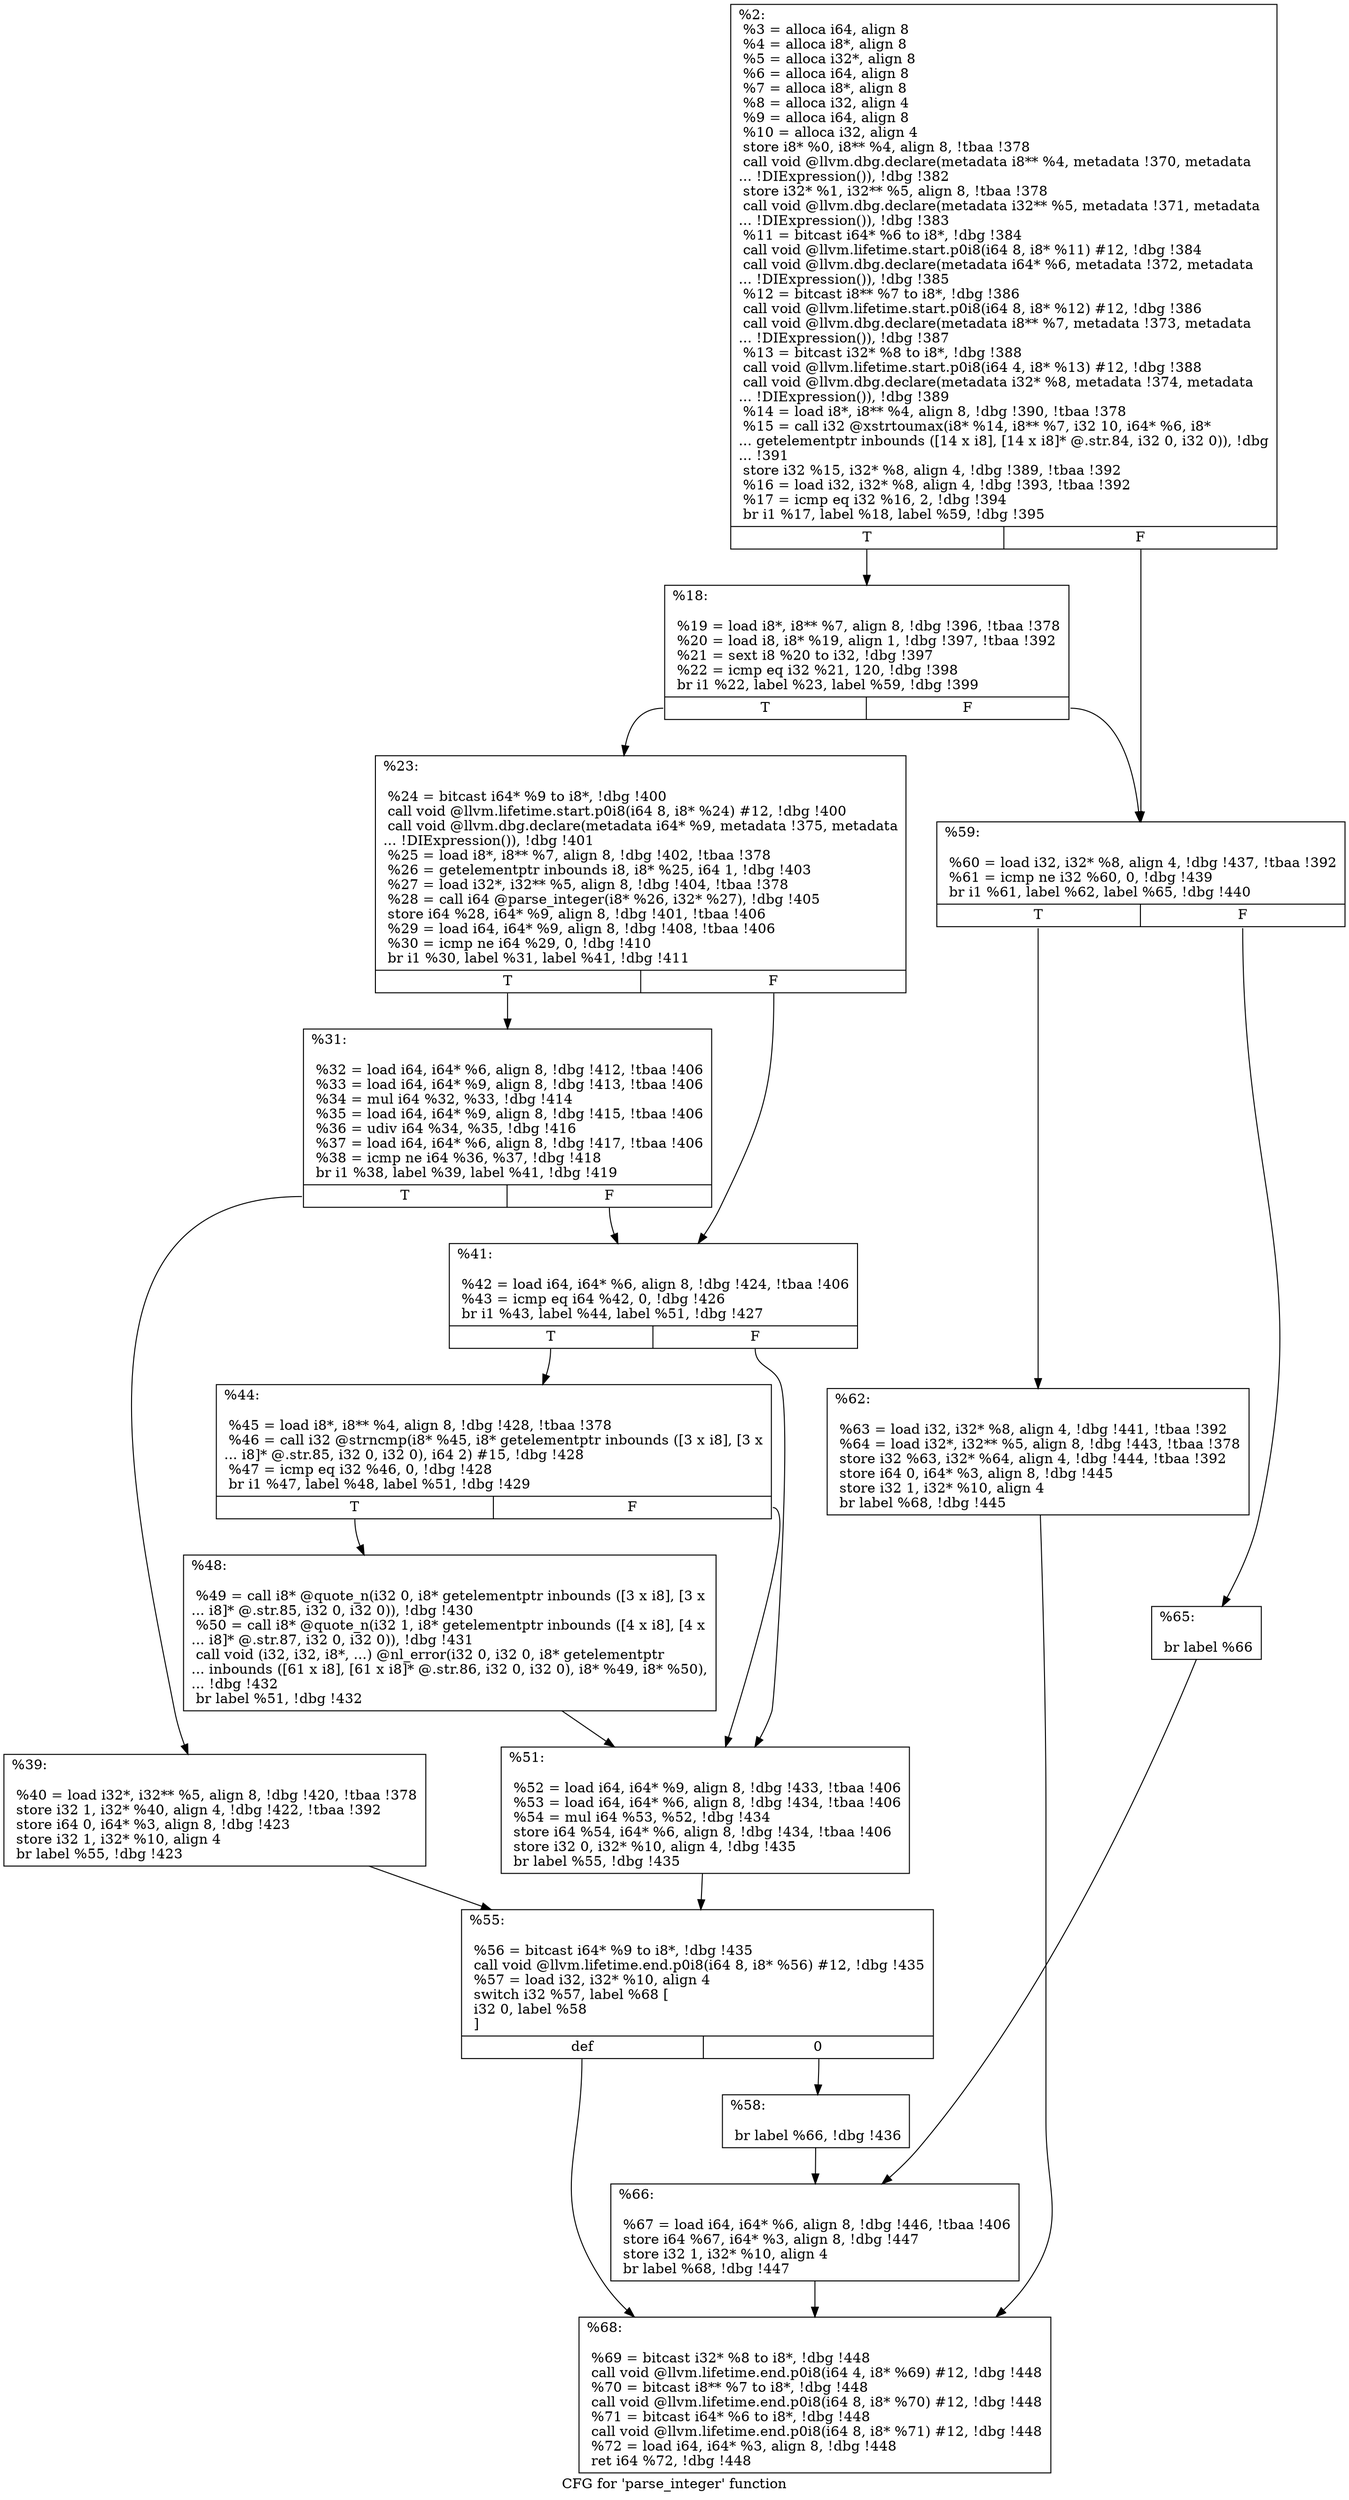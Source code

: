 digraph "CFG for 'parse_integer' function" {
	label="CFG for 'parse_integer' function";

	Node0x2435180 [shape=record,label="{%2:\l  %3 = alloca i64, align 8\l  %4 = alloca i8*, align 8\l  %5 = alloca i32*, align 8\l  %6 = alloca i64, align 8\l  %7 = alloca i8*, align 8\l  %8 = alloca i32, align 4\l  %9 = alloca i64, align 8\l  %10 = alloca i32, align 4\l  store i8* %0, i8** %4, align 8, !tbaa !378\l  call void @llvm.dbg.declare(metadata i8** %4, metadata !370, metadata\l... !DIExpression()), !dbg !382\l  store i32* %1, i32** %5, align 8, !tbaa !378\l  call void @llvm.dbg.declare(metadata i32** %5, metadata !371, metadata\l... !DIExpression()), !dbg !383\l  %11 = bitcast i64* %6 to i8*, !dbg !384\l  call void @llvm.lifetime.start.p0i8(i64 8, i8* %11) #12, !dbg !384\l  call void @llvm.dbg.declare(metadata i64* %6, metadata !372, metadata\l... !DIExpression()), !dbg !385\l  %12 = bitcast i8** %7 to i8*, !dbg !386\l  call void @llvm.lifetime.start.p0i8(i64 8, i8* %12) #12, !dbg !386\l  call void @llvm.dbg.declare(metadata i8** %7, metadata !373, metadata\l... !DIExpression()), !dbg !387\l  %13 = bitcast i32* %8 to i8*, !dbg !388\l  call void @llvm.lifetime.start.p0i8(i64 4, i8* %13) #12, !dbg !388\l  call void @llvm.dbg.declare(metadata i32* %8, metadata !374, metadata\l... !DIExpression()), !dbg !389\l  %14 = load i8*, i8** %4, align 8, !dbg !390, !tbaa !378\l  %15 = call i32 @xstrtoumax(i8* %14, i8** %7, i32 10, i64* %6, i8*\l... getelementptr inbounds ([14 x i8], [14 x i8]* @.str.84, i32 0, i32 0)), !dbg\l... !391\l  store i32 %15, i32* %8, align 4, !dbg !389, !tbaa !392\l  %16 = load i32, i32* %8, align 4, !dbg !393, !tbaa !392\l  %17 = icmp eq i32 %16, 2, !dbg !394\l  br i1 %17, label %18, label %59, !dbg !395\l|{<s0>T|<s1>F}}"];
	Node0x2435180:s0 -> Node0x24352c0;
	Node0x2435180:s1 -> Node0x24355e0;
	Node0x24352c0 [shape=record,label="{%18:\l\l  %19 = load i8*, i8** %7, align 8, !dbg !396, !tbaa !378\l  %20 = load i8, i8* %19, align 1, !dbg !397, !tbaa !392\l  %21 = sext i8 %20 to i32, !dbg !397\l  %22 = icmp eq i32 %21, 120, !dbg !398\l  br i1 %22, label %23, label %59, !dbg !399\l|{<s0>T|<s1>F}}"];
	Node0x24352c0:s0 -> Node0x2435310;
	Node0x24352c0:s1 -> Node0x24355e0;
	Node0x2435310 [shape=record,label="{%23:\l\l  %24 = bitcast i64* %9 to i8*, !dbg !400\l  call void @llvm.lifetime.start.p0i8(i64 8, i8* %24) #12, !dbg !400\l  call void @llvm.dbg.declare(metadata i64* %9, metadata !375, metadata\l... !DIExpression()), !dbg !401\l  %25 = load i8*, i8** %7, align 8, !dbg !402, !tbaa !378\l  %26 = getelementptr inbounds i8, i8* %25, i64 1, !dbg !403\l  %27 = load i32*, i32** %5, align 8, !dbg !404, !tbaa !378\l  %28 = call i64 @parse_integer(i8* %26, i32* %27), !dbg !405\l  store i64 %28, i64* %9, align 8, !dbg !401, !tbaa !406\l  %29 = load i64, i64* %9, align 8, !dbg !408, !tbaa !406\l  %30 = icmp ne i64 %29, 0, !dbg !410\l  br i1 %30, label %31, label %41, !dbg !411\l|{<s0>T|<s1>F}}"];
	Node0x2435310:s0 -> Node0x2435360;
	Node0x2435310:s1 -> Node0x2435400;
	Node0x2435360 [shape=record,label="{%31:\l\l  %32 = load i64, i64* %6, align 8, !dbg !412, !tbaa !406\l  %33 = load i64, i64* %9, align 8, !dbg !413, !tbaa !406\l  %34 = mul i64 %32, %33, !dbg !414\l  %35 = load i64, i64* %9, align 8, !dbg !415, !tbaa !406\l  %36 = udiv i64 %34, %35, !dbg !416\l  %37 = load i64, i64* %6, align 8, !dbg !417, !tbaa !406\l  %38 = icmp ne i64 %36, %37, !dbg !418\l  br i1 %38, label %39, label %41, !dbg !419\l|{<s0>T|<s1>F}}"];
	Node0x2435360:s0 -> Node0x24353b0;
	Node0x2435360:s1 -> Node0x2435400;
	Node0x24353b0 [shape=record,label="{%39:\l\l  %40 = load i32*, i32** %5, align 8, !dbg !420, !tbaa !378\l  store i32 1, i32* %40, align 4, !dbg !422, !tbaa !392\l  store i64 0, i64* %3, align 8, !dbg !423\l  store i32 1, i32* %10, align 4\l  br label %55, !dbg !423\l}"];
	Node0x24353b0 -> Node0x2435540;
	Node0x2435400 [shape=record,label="{%41:\l\l  %42 = load i64, i64* %6, align 8, !dbg !424, !tbaa !406\l  %43 = icmp eq i64 %42, 0, !dbg !426\l  br i1 %43, label %44, label %51, !dbg !427\l|{<s0>T|<s1>F}}"];
	Node0x2435400:s0 -> Node0x2435450;
	Node0x2435400:s1 -> Node0x24354f0;
	Node0x2435450 [shape=record,label="{%44:\l\l  %45 = load i8*, i8** %4, align 8, !dbg !428, !tbaa !378\l  %46 = call i32 @strncmp(i8* %45, i8* getelementptr inbounds ([3 x i8], [3 x\l... i8]* @.str.85, i32 0, i32 0), i64 2) #15, !dbg !428\l  %47 = icmp eq i32 %46, 0, !dbg !428\l  br i1 %47, label %48, label %51, !dbg !429\l|{<s0>T|<s1>F}}"];
	Node0x2435450:s0 -> Node0x24354a0;
	Node0x2435450:s1 -> Node0x24354f0;
	Node0x24354a0 [shape=record,label="{%48:\l\l  %49 = call i8* @quote_n(i32 0, i8* getelementptr inbounds ([3 x i8], [3 x\l... i8]* @.str.85, i32 0, i32 0)), !dbg !430\l  %50 = call i8* @quote_n(i32 1, i8* getelementptr inbounds ([4 x i8], [4 x\l... i8]* @.str.87, i32 0, i32 0)), !dbg !431\l  call void (i32, i32, i8*, ...) @nl_error(i32 0, i32 0, i8* getelementptr\l... inbounds ([61 x i8], [61 x i8]* @.str.86, i32 0, i32 0), i8* %49, i8* %50),\l... !dbg !432\l  br label %51, !dbg !432\l}"];
	Node0x24354a0 -> Node0x24354f0;
	Node0x24354f0 [shape=record,label="{%51:\l\l  %52 = load i64, i64* %9, align 8, !dbg !433, !tbaa !406\l  %53 = load i64, i64* %6, align 8, !dbg !434, !tbaa !406\l  %54 = mul i64 %53, %52, !dbg !434\l  store i64 %54, i64* %6, align 8, !dbg !434, !tbaa !406\l  store i32 0, i32* %10, align 4, !dbg !435\l  br label %55, !dbg !435\l}"];
	Node0x24354f0 -> Node0x2435540;
	Node0x2435540 [shape=record,label="{%55:\l\l  %56 = bitcast i64* %9 to i8*, !dbg !435\l  call void @llvm.lifetime.end.p0i8(i64 8, i8* %56) #12, !dbg !435\l  %57 = load i32, i32* %10, align 4\l  switch i32 %57, label %68 [\l    i32 0, label %58\l  ]\l|{<s0>def|<s1>0}}"];
	Node0x2435540:s0 -> Node0x2435720;
	Node0x2435540:s1 -> Node0x2435590;
	Node0x2435590 [shape=record,label="{%58:\l\l  br label %66, !dbg !436\l}"];
	Node0x2435590 -> Node0x24356d0;
	Node0x24355e0 [shape=record,label="{%59:\l\l  %60 = load i32, i32* %8, align 4, !dbg !437, !tbaa !392\l  %61 = icmp ne i32 %60, 0, !dbg !439\l  br i1 %61, label %62, label %65, !dbg !440\l|{<s0>T|<s1>F}}"];
	Node0x24355e0:s0 -> Node0x2435630;
	Node0x24355e0:s1 -> Node0x2435680;
	Node0x2435630 [shape=record,label="{%62:\l\l  %63 = load i32, i32* %8, align 4, !dbg !441, !tbaa !392\l  %64 = load i32*, i32** %5, align 8, !dbg !443, !tbaa !378\l  store i32 %63, i32* %64, align 4, !dbg !444, !tbaa !392\l  store i64 0, i64* %3, align 8, !dbg !445\l  store i32 1, i32* %10, align 4\l  br label %68, !dbg !445\l}"];
	Node0x2435630 -> Node0x2435720;
	Node0x2435680 [shape=record,label="{%65:\l\l  br label %66\l}"];
	Node0x2435680 -> Node0x24356d0;
	Node0x24356d0 [shape=record,label="{%66:\l\l  %67 = load i64, i64* %6, align 8, !dbg !446, !tbaa !406\l  store i64 %67, i64* %3, align 8, !dbg !447\l  store i32 1, i32* %10, align 4\l  br label %68, !dbg !447\l}"];
	Node0x24356d0 -> Node0x2435720;
	Node0x2435720 [shape=record,label="{%68:\l\l  %69 = bitcast i32* %8 to i8*, !dbg !448\l  call void @llvm.lifetime.end.p0i8(i64 4, i8* %69) #12, !dbg !448\l  %70 = bitcast i8** %7 to i8*, !dbg !448\l  call void @llvm.lifetime.end.p0i8(i64 8, i8* %70) #12, !dbg !448\l  %71 = bitcast i64* %6 to i8*, !dbg !448\l  call void @llvm.lifetime.end.p0i8(i64 8, i8* %71) #12, !dbg !448\l  %72 = load i64, i64* %3, align 8, !dbg !448\l  ret i64 %72, !dbg !448\l}"];
}
